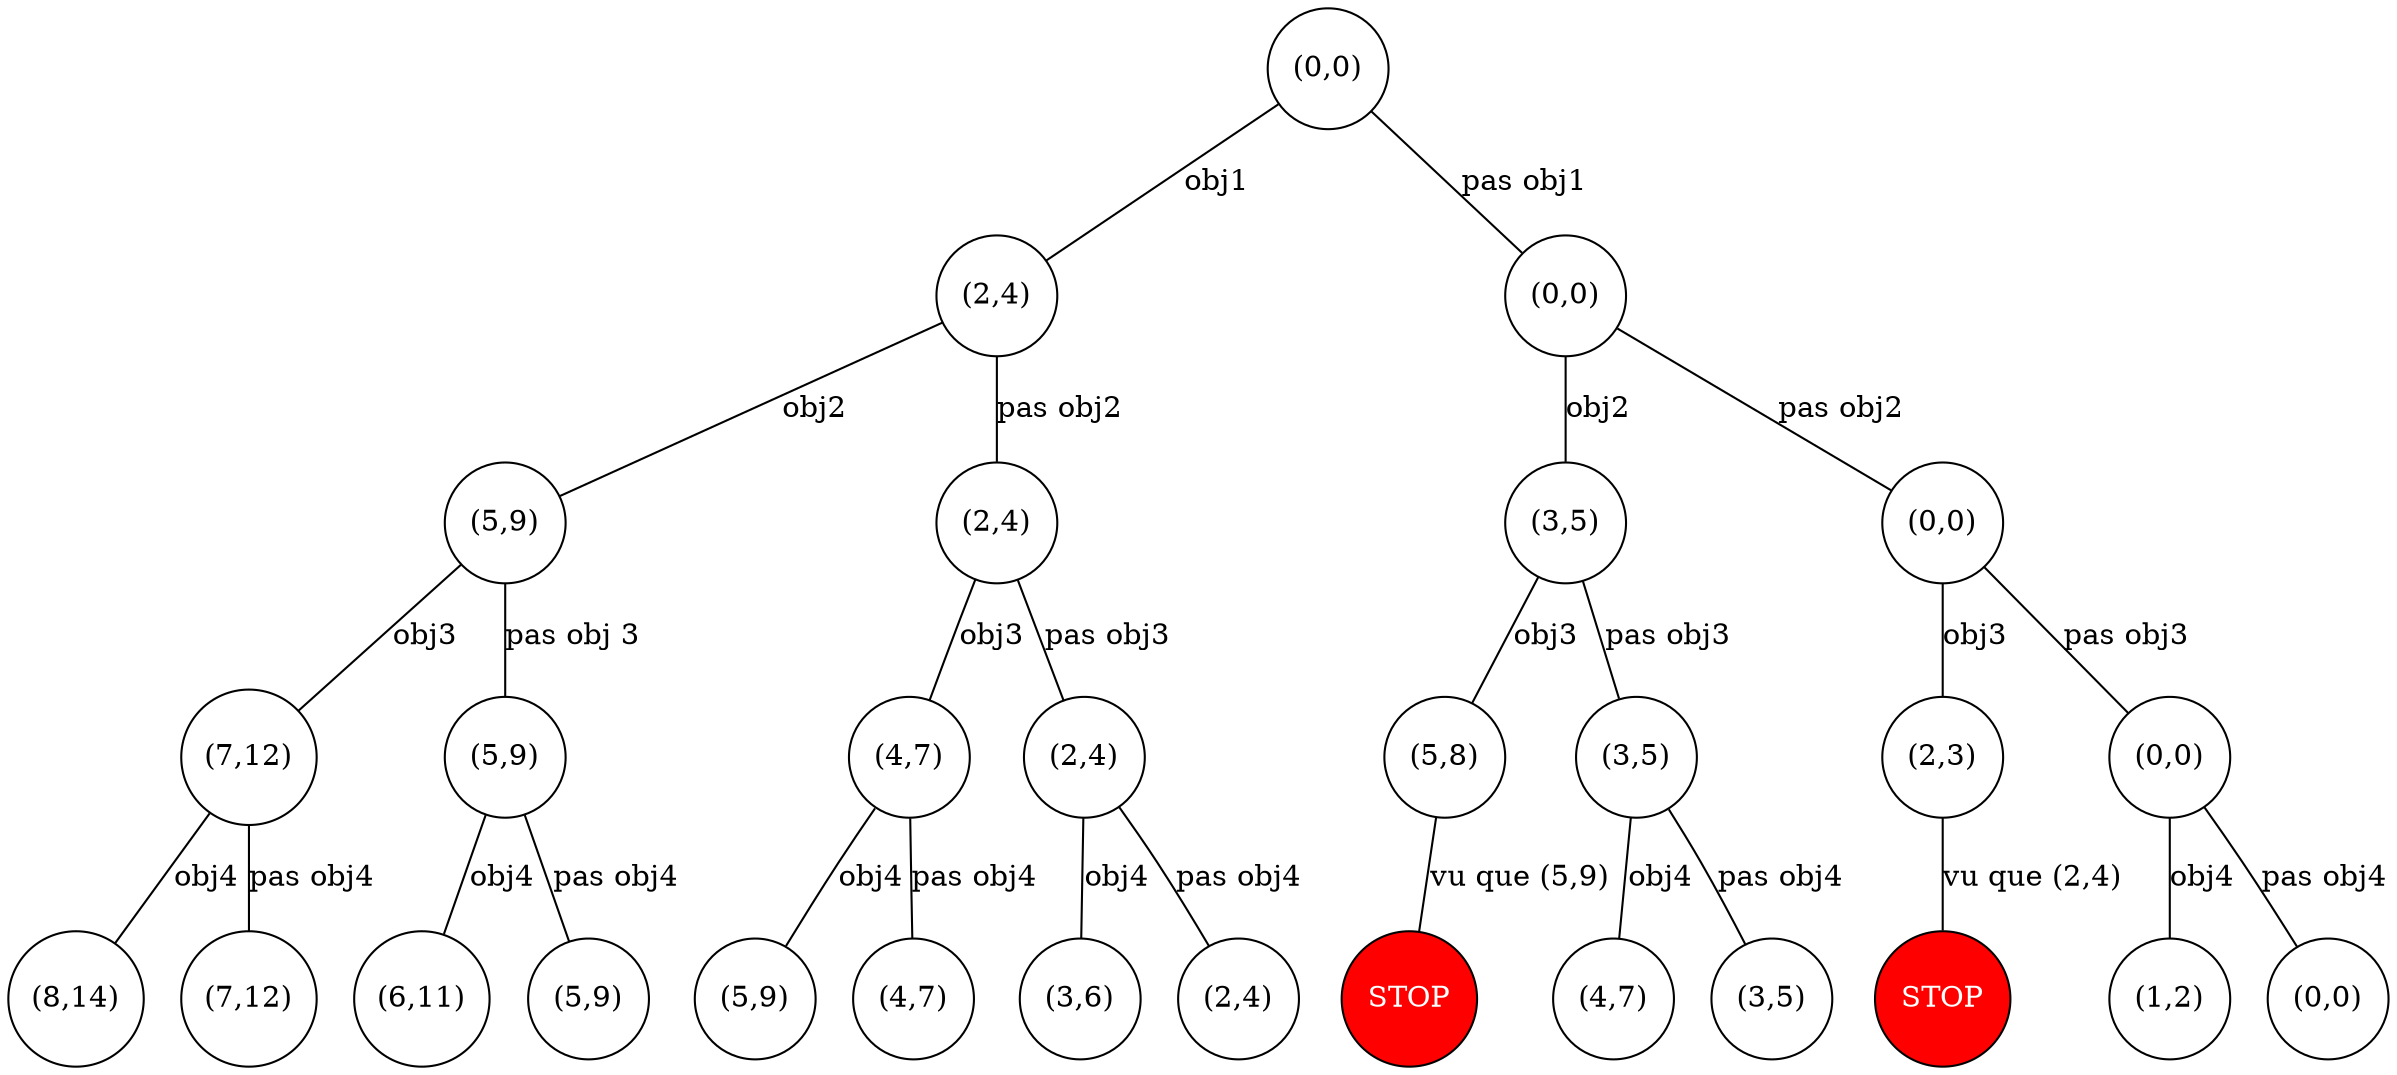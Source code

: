 graph g{
1[label="(0,0)",height=0.8,width=0.8,fixedsize=true];
2[label="(2,4)",height=0.8,width=0.8,fixedsize=true];
3[label="(0,0)",height=0.8,width=0.8,fixedsize=true];
4[label="(5,9)",height=0.8,width=0.8,fixedsize=true];
5[label="(2,4)",height=0.8,width=0.8,fixedsize=true];
6[label="(3,5)",height=0.8,width=0.8,fixedsize=true];
7[label="(0,0)",height=0.8,width=0.8,fixedsize=true];
8[label="(7,12)",height=0.9,width=0.9,fixedsize=true];
9[label="(5,9)",height=0.8,width=0.8,fixedsize=true];
10[label="(4,7)",height=0.8,width=0.8,fixedsize=true];
11[label="(2,4)",height=0.8,width=0.8,fixedsize=true];
12[label="(5,8)",height=0.8,width=0.8,fixedsize=true];
13[label="(3,5)",height=0.8,width=0.8,fixedsize=true];
14[label="(2,3)",height=0.8,width=0.8,fixedsize=true];
15[label="(0,0)",height=0.8,width=0.8,fixedsize=true];
16[label="(8,14)",height=0.9,width=0.9,fixedsize=true];
17[label="(7,12)",height=0.9,width=0.9,fixedsize=true];
18[label="(6,11)",height=0.9,width=0.9,fixedsize=true];
19[label="(5,9)",height=0.8,width=0.8,fixedsize=true];
20[label="(5,9)",height=0.8,width=0.8,fixedsize=true];
21[label="(4,7)",height=0.8,width=0.8,fixedsize=true];
22[label="(3,6)",height=0.8,width=0.8,fixedsize=true];
23[label="(2,4)",height=0.8,width=0.8,fixedsize=true];
24[label="STOP",style=filled,fontcolor=white,fillcolor=red,height=0.9,width=0.9,fixedsize=true];
25[label="(4,7)",height=0.8,width=0.8,fixedsize=true];
26[label="(3,5)",height=0.8,width=0.8,fixedsize=true];
27[label="STOP",style=filled,fontcolor=white,fillcolor=red,height=0.9,width=0.9,fixedsize=true];
28[label="(1,2)",height=0.8,width=0.8,fixedsize=true];
29[label="(0,0)",height=0.8,width=0.8,fixedsize=true];
1--2[label="obj1"];
1--3[label="pas obj1"];
2--4[label="obj2"];
2--5[label="pas obj2"];
3--6[label="obj2"];
3--7[label="pas obj2"];
4--8[label="obj3"];
4--9[label="pas obj 3"];
5--10[label="obj3"];
5--11[label="pas obj3"];
6--12[label="obj3"];
6--13[label="pas obj3"];
7--14[label="obj3"];
7--15[label="pas obj3"];
8--16[label="obj4"];
8--17[label="pas obj4"];
9--18[label="obj4"];
9--19[label="pas obj4"];
10--20[label="obj4"];
10--21[label="pas obj4"];
11--22[label="obj4"];
11--23[label="pas obj4"];
12--24[label="vu que (5,9)"];
13--25[label="obj4"];
13--26[label="pas obj4"];
14--27[label="vu que (2,4)"];
15--28[label="obj4"];
15--29[label="pas obj4"];
}
